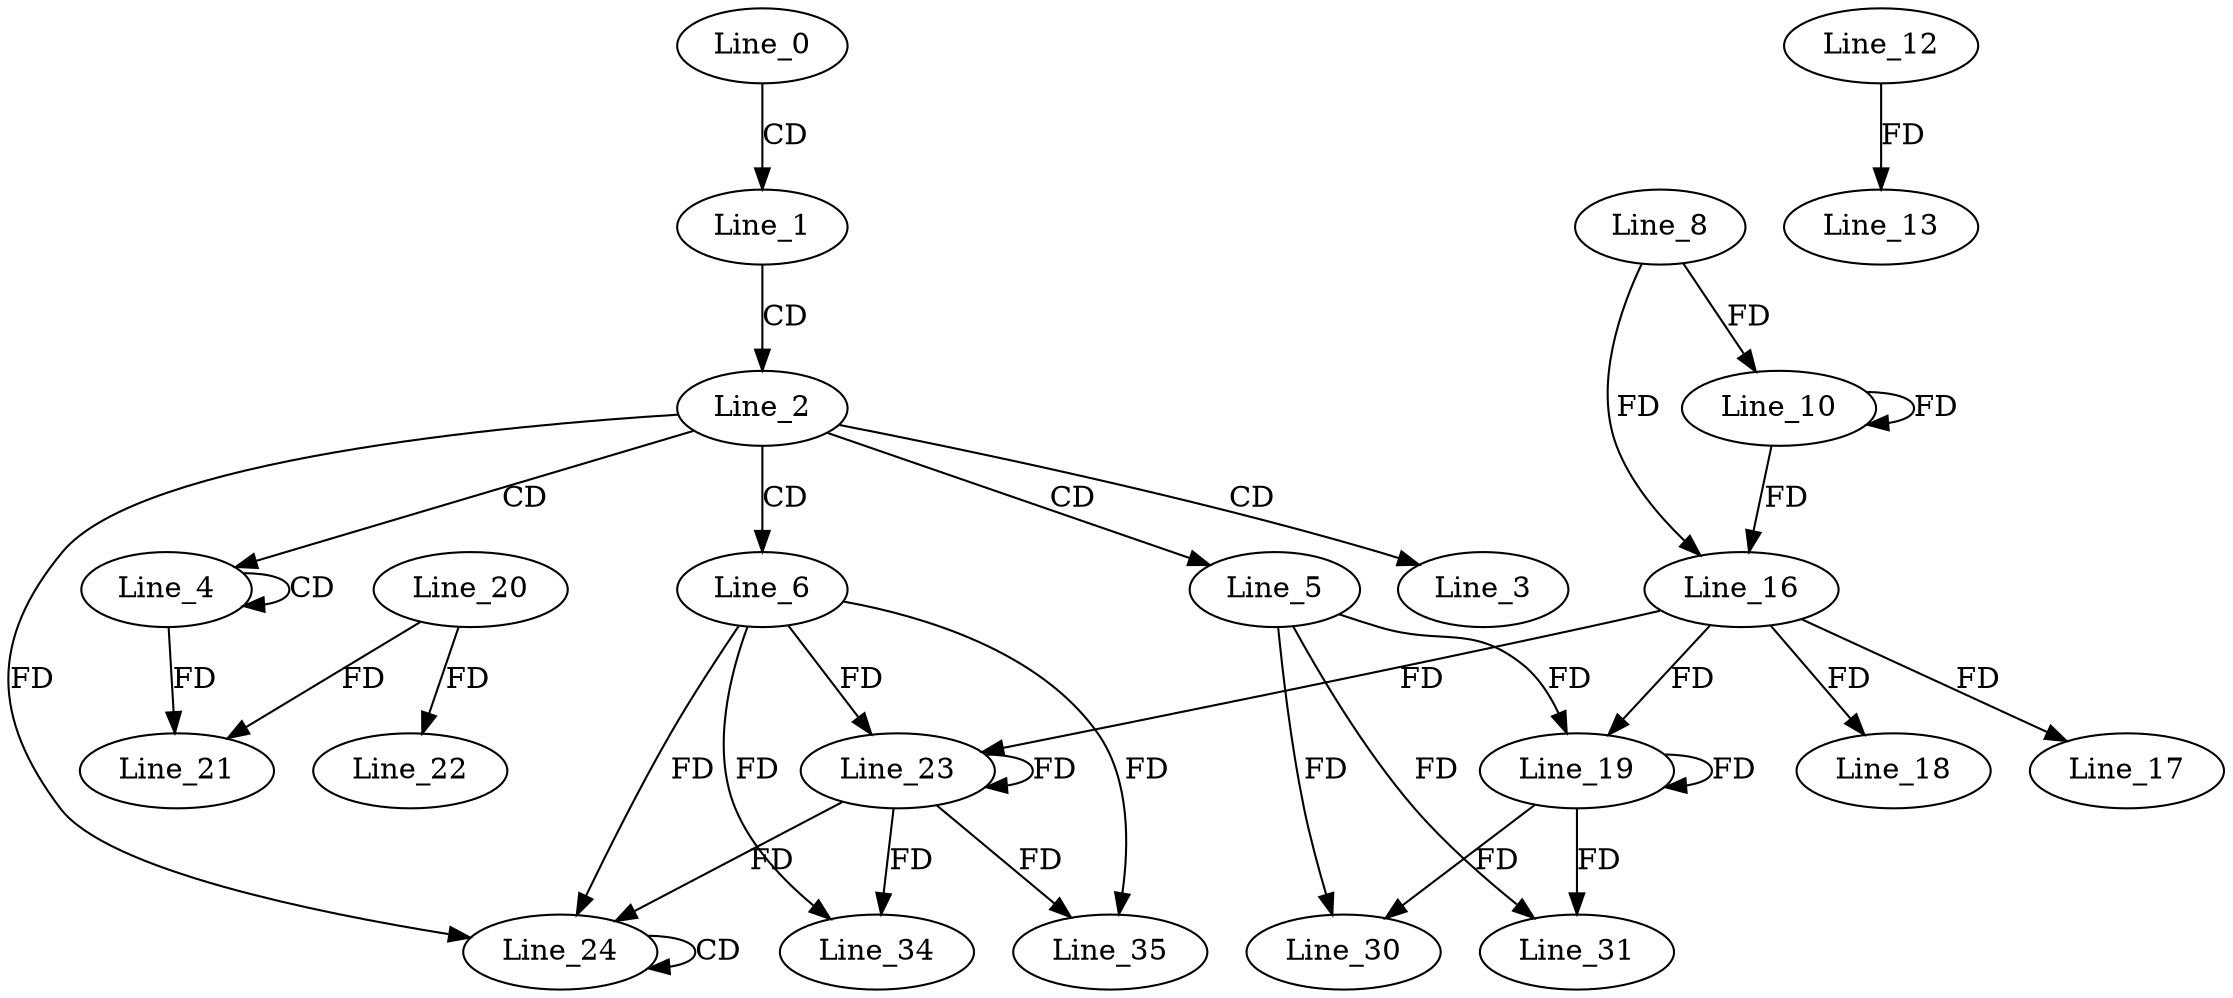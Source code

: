 digraph G {
  Line_0;
  Line_1;
  Line_2;
  Line_3;
  Line_4;
  Line_4;
  Line_5;
  Line_6;
  Line_8;
  Line_10;
  Line_12;
  Line_13;
  Line_16;
  Line_16;
  Line_17;
  Line_18;
  Line_19;
  Line_19;
  Line_20;
  Line_21;
  Line_22;
  Line_23;
  Line_23;
  Line_24;
  Line_24;
  Line_30;
  Line_31;
  Line_34;
  Line_35;
  Line_0 -> Line_1 [ label="CD" ];
  Line_1 -> Line_2 [ label="CD" ];
  Line_2 -> Line_3 [ label="CD" ];
  Line_2 -> Line_4 [ label="CD" ];
  Line_4 -> Line_4 [ label="CD" ];
  Line_2 -> Line_5 [ label="CD" ];
  Line_2 -> Line_6 [ label="CD" ];
  Line_8 -> Line_10 [ label="FD" ];
  Line_10 -> Line_10 [ label="FD" ];
  Line_12 -> Line_13 [ label="FD" ];
  Line_8 -> Line_16 [ label="FD" ];
  Line_10 -> Line_16 [ label="FD" ];
  Line_16 -> Line_17 [ label="FD" ];
  Line_16 -> Line_18 [ label="FD" ];
  Line_5 -> Line_19 [ label="FD" ];
  Line_19 -> Line_19 [ label="FD" ];
  Line_16 -> Line_19 [ label="FD" ];
  Line_20 -> Line_21 [ label="FD" ];
  Line_4 -> Line_21 [ label="FD" ];
  Line_20 -> Line_22 [ label="FD" ];
  Line_6 -> Line_23 [ label="FD" ];
  Line_23 -> Line_23 [ label="FD" ];
  Line_16 -> Line_23 [ label="FD" ];
  Line_24 -> Line_24 [ label="CD" ];
  Line_6 -> Line_24 [ label="FD" ];
  Line_23 -> Line_24 [ label="FD" ];
  Line_2 -> Line_24 [ label="FD" ];
  Line_5 -> Line_30 [ label="FD" ];
  Line_19 -> Line_30 [ label="FD" ];
  Line_5 -> Line_31 [ label="FD" ];
  Line_19 -> Line_31 [ label="FD" ];
  Line_6 -> Line_34 [ label="FD" ];
  Line_23 -> Line_34 [ label="FD" ];
  Line_6 -> Line_35 [ label="FD" ];
  Line_23 -> Line_35 [ label="FD" ];
}
